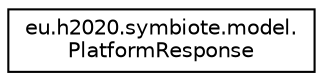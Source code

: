 digraph "Graphical Class Hierarchy"
{
  edge [fontname="Helvetica",fontsize="10",labelfontname="Helvetica",labelfontsize="10"];
  node [fontname="Helvetica",fontsize="10",shape=record];
  rankdir="LR";
  Node1 [label="eu.h2020.symbiote.model.\lPlatformResponse",height=0.2,width=0.4,color="black", fillcolor="white", style="filled",URL="$classeu_1_1h2020_1_1symbiote_1_1model_1_1PlatformResponse.html"];
}
